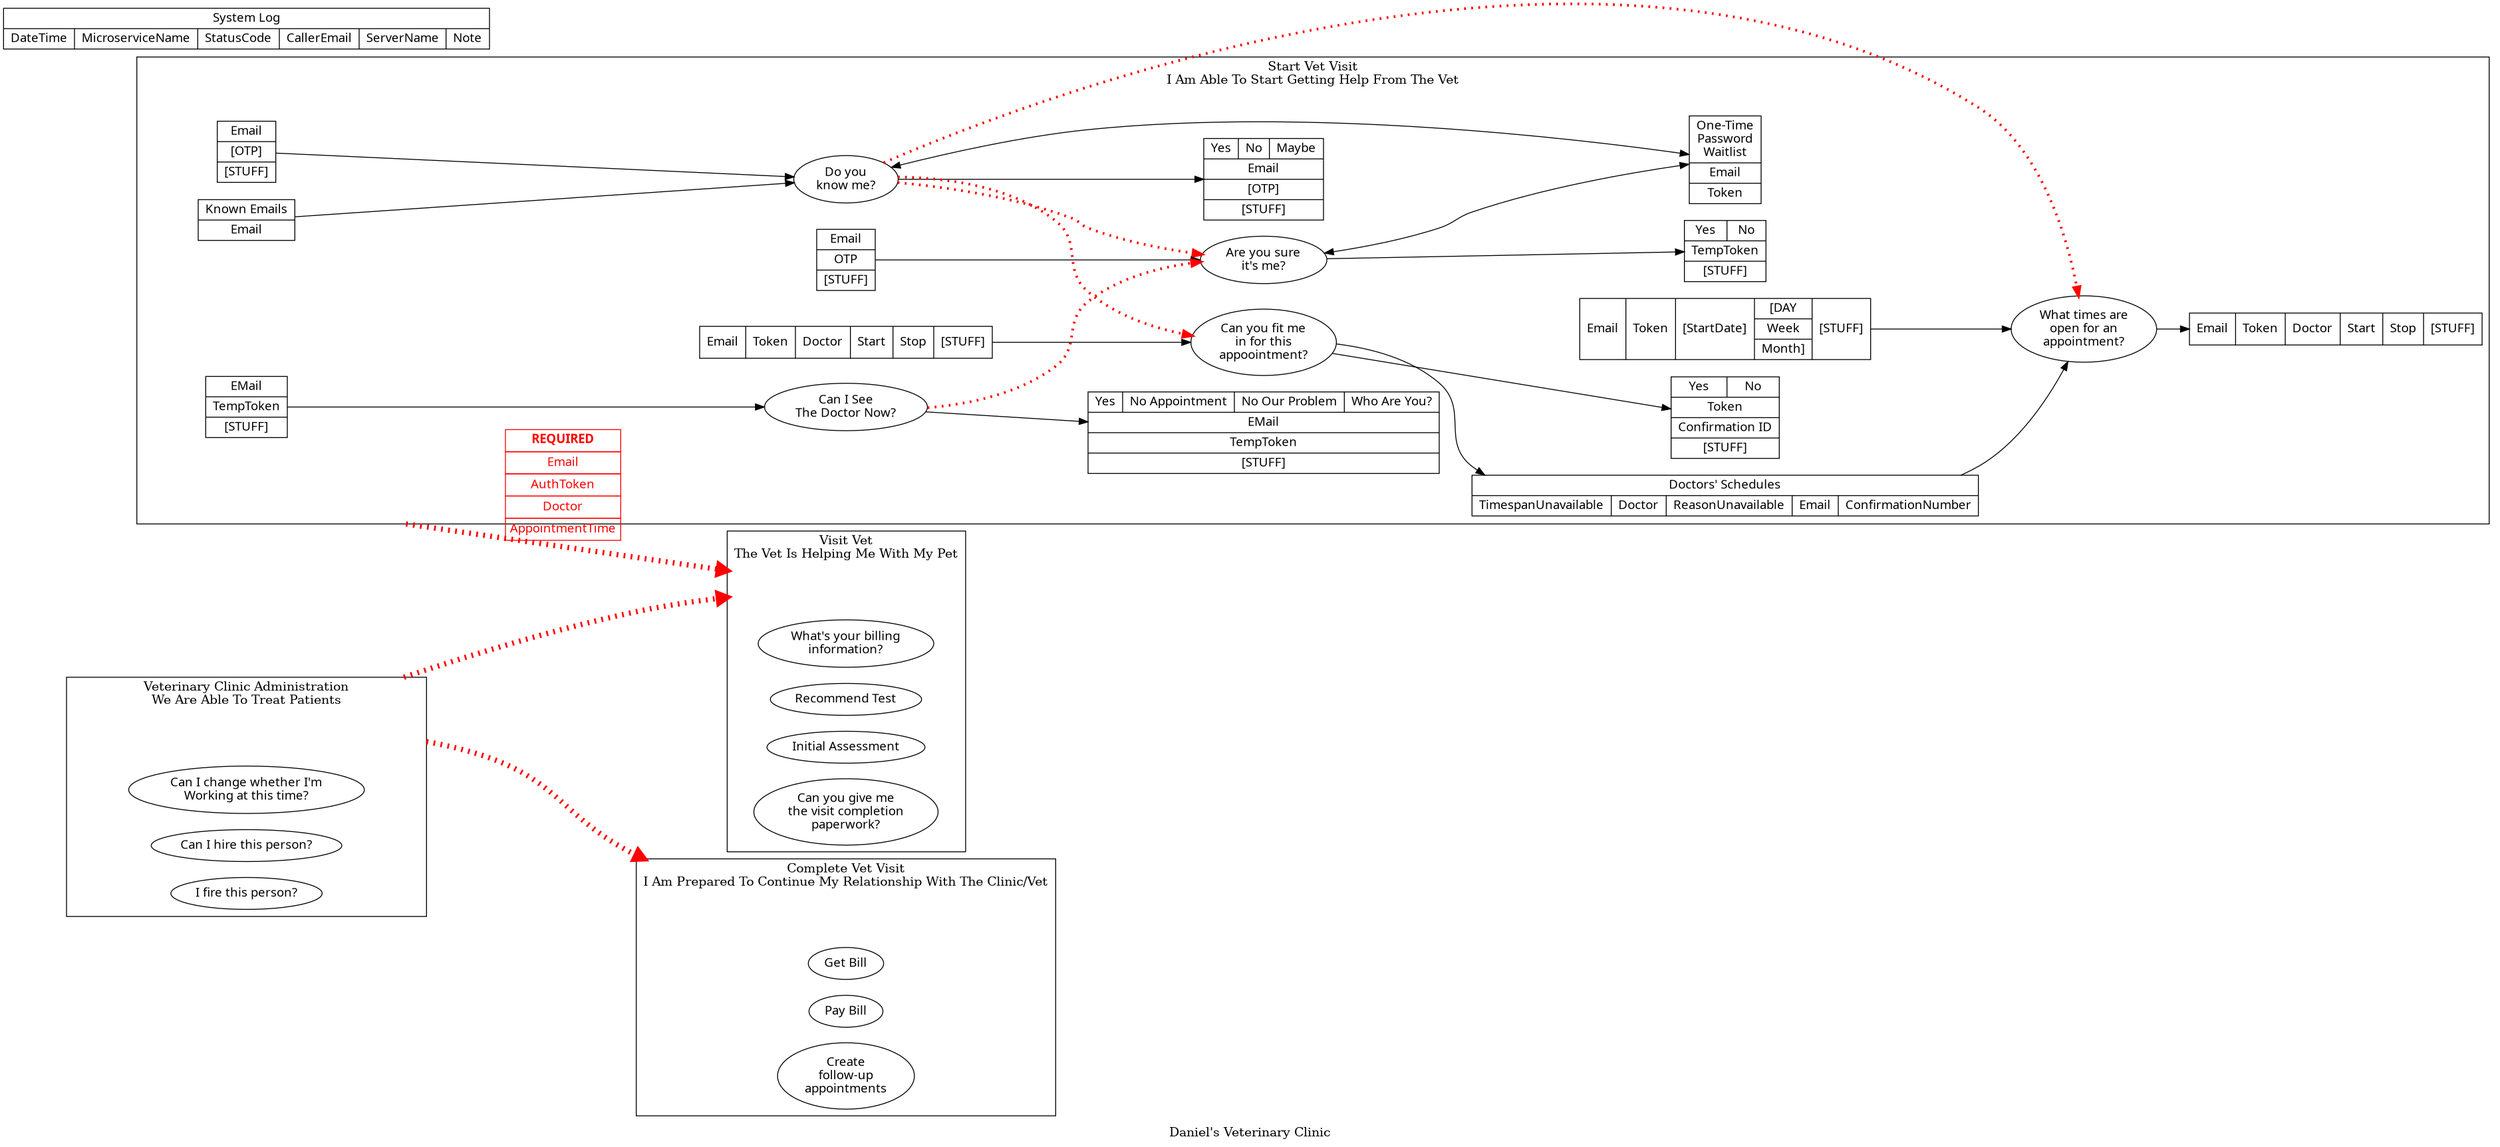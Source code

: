 @startuml
digraph VeterinaryClinic {
  node [fontname = "Handlee"];
  edge [fontname = "Handlee"];
  compound=true;
  label="Daniel's Veterinary Clinic";

  rankdir=LR;
  
  subgraph cluster_StartVetVisit {

    label="Start Vet Visit\nI Am Able To Start Getting Help From The Vet";
    edge[style=solid];
    ProcessAreaStartVetVisit [style=invis];

    doYouKnowMeInput [shape=record, label="<f0> Email|<f1> [OTP]|<f2> \[STUFF\]"];
    doYouKnowMeOutput [shape=record,label="{<f0> Yes|<f1> No|<f2>Maybe} | <f3> Email| <f4> \[OTP\]| <f5> \[STUFF\]"];
    knownEMails [ shape=record, label="<f0> Known Emails | <f1> Email"];
    doYouKnowMe [shape=oval, label="Do you\nknow me?"];
    knownEMails->doYouKnowMe;
    doYouKnowMeInput->doYouKnowMe;
    doYouKnowMe->doYouKnowMeOutput;
    doYouKnowMe->otpWaitList [dir=both];

    otpWaitList [ shape=record, label="<f0> One-Time\nPassword\nWaitlist | <f1> Email | <f2> Token"];
    areYouSureItsMeInput [shape=record, label="Email|OTP|\[STUFF\]"];
    areYouSureItsMeOutput [shape=record, label="{Yes|No} | TempToken | \[STUFF\]"];

    areYouSureItsMe [shape=oval, label="Are you sure\nit's me?"];
    areYouSureItsMe->otpWaitList [dir=both];
    areYouSureItsMeInput->areYouSureItsMe;
    areYouSureItsMe->areYouSureItsMeOutput;

    canISeeTheDoctorNowInput [shape=record, label="<f0> EMail| <f1> TempToken | <f2> \[STUFF\]"];
    canISeeTheDoctorNowOutput [shape=record, label="{<f0> Yes| <f1> No Appointment | <f2> No Our Problem | <f3> Who Are You?}| <f4> EMail| <f5> TempToken | <f6> \[STUFF\]"];
    canISeeTheDoctorNow [shape=oval, label="Can I See\nThe Doctor Now?"];
    canISeeTheDoctorNowInput->canISeeTheDoctorNow;
    canISeeTheDoctorNow->canISeeTheDoctorNowOutput;

    docSchedule [shape=record, label="<f0> Doctors' Schedules | {<f1>TimespanUnavailable | <f2> Doctor | <f3> ReasonUnavailable | <f4> Email | <f5> ConfirmationNumber }"];
    whatTimesAreOpenForAnAppointmentInput [shape=record, label="{<f0> Email | <f1> Token | <f2> \[StartDate\] | {<f3> \[DAY|Week|Month\]} | <f4> \[STUFF\]}"];
    whatTimesAreOpenForAnAppointment [shape=oval, label="What times are\nopen for an\nappointment?"];
    whatTimesAreOpenForAnAppointmentOutput [shape=record, label="{<f0> Email | <f1> Token | <f2> Doctor | <f3> Start | <f4> Stop | <f5> \[STUFF\]}"];
    whatTimesAreOpenForAnAppointmentInput->whatTimesAreOpenForAnAppointment;
    whatTimesAreOpenForAnAppointment->whatTimesAreOpenForAnAppointmentOutput;
    docSchedule->whatTimesAreOpenForAnAppointment;

    canYouFitMeInForThisAppointmentInput [shape=record, label="{<f0> Email | <f1> Token | <f2> Doctor | <f3> Start | <f4> Stop | <f5> \[STUFF\]}"];
    canYouFitMeInForThisAppointmentOutput [shape=record, label="{<f0> Yes | <f1> No} | <f2> Token | <f3> Confirmation ID | <f4> \[STUFF\]"];
    canYouFitMeInForThisAppointment [shape=oval, label="Can you fit me\nin for this\nappoointment?"];
    canYouFitMeInForThisAppointmentInput->canYouFitMeInForThisAppointment;
    canYouFitMeInForThisAppointment->canYouFitMeInForThisAppointmentOutput;
    canYouFitMeInForThisAppointment->docSchedule;

    // MICROSERVICE BUSINESS HIERARCHY -- NOT DATAFLOW OR DEPENDENCIES
    doYouKnowMe->canYouFitMeInForThisAppointment [color=red, penwidth=3, style=dotted];
    doYouKnowMe->areYouSureItsMe [color=red, penwidth=3, style=dotted];
    doYouKnowMe->whatTimesAreOpenForAnAppointment [color=red, penwidth=3, style=dotted];
    canISeeTheDoctorNow->areYouSureItsMe [color=red, penwidth=3, style=dotted];
  }

  subgraph cluster_VisitVet {
    node [fontname = "Handlee"];
    edge [fontname = "Handlee"];
    label="Visit Vet\nThe Vet Is Helping Me With My Pet";
    ProcessAreaVisitVet [style=invis];

    getBillingInfo [label="What's your billing\ninformation?"];
    recommendTest [label="Recommend Test"];
    initialAssessment [label="Initial Assessment"];
    getVisitCompletionPaperwork [label="Can you give me\nthe visit completion\npaperwork?"];
  }

  subgraph cluster_CompleteVetVisit {
    node [fontname = "Handlee"];
    edge [fontname = "Handlee"];
    label="Complete Vet Visit\nI Am Prepared To Continue My Relationship With The Clinic/Vet";
    ProcessAreaCompleteVetVisit [style=invis];

    getBill [label="Get Bill"];
    payBill [label="Pay Bill"];
    createFollowupAppointments [shape=oval, label="Create\nfollow-up\nappointments"];
  }

  subgraph cluster_VeterinaryClinicAdministration {
    node [fontname = "Handlee"];
    edge [fontname = "Handlee"];
    label="Veterinary Clinic Administration\nWe Are Able To Treat Patients";
    ProcessAreaVeterinaryClinicAdministration [style=invis];

    changeAvailabilityTime [shape=oval, label="Can I change whether I'm\nWorking at this time?"];
    hirePerson [shape=oval, label="Can I hire this person?"];
    firePerson [shape=oval, label="I fire this person?"];

  }
  // PROCESS AREA BUSINESS HIERARCHY -- NOT DATAFLOW OR DEPENDENCIES

  ProcessAreaStartVetVisit->ProcessAreaVisitVet [color=red, style=dotted, penwidth=6, ltail=cluster_StartVetVisit,labelfontcolor=red, lhead=cluster_VisitVet, label=< 
  <TABLE BORDER="0" CELLBORDER="1" CELLSPACING="0" CELLPADDING="4" >
  
  <TR><TD><FONT COLOR="red"><b>REQUIRED</b></FONT></TD></TR>
  <TR><TD><FONT COLOR="red">Email</FONT></TD></TR>
  <TR><TD><FONT COLOR="red">AuthToken</FONT></TD></TR>
  <TR><TD><FONT COLOR="red">Doctor</FONT></TD></TR>
  <TR><TD><FONT COLOR="red">AppointmentTime</FONT></TD></TR>
  </TABLE>>]; 
  
  
  ProcessAreaVeterinaryClinicAdministration->ProcessAreaCompleteVetVisit [color=red, style=dotted, penwidth=6, ltail=cluster_VeterinaryClinicAdministration, lhead=cluster_CompleteVetVisit];
  ProcessAreaVeterinaryClinicAdministration->ProcessAreaVisitVet [color=red, style=dotted, penwidth=6, ltail=cluster_VeterinaryClinicAdministration, lhead=cluster_VisitVet];


  systemLog [shape=record, label="<f0> System Log | {<f1>DateTime | <f2> MicroserviceName | <f3> StatusCode | <f4> CallerEmail | <f5> ServerName | <f6> Note}"];
}


@enduml